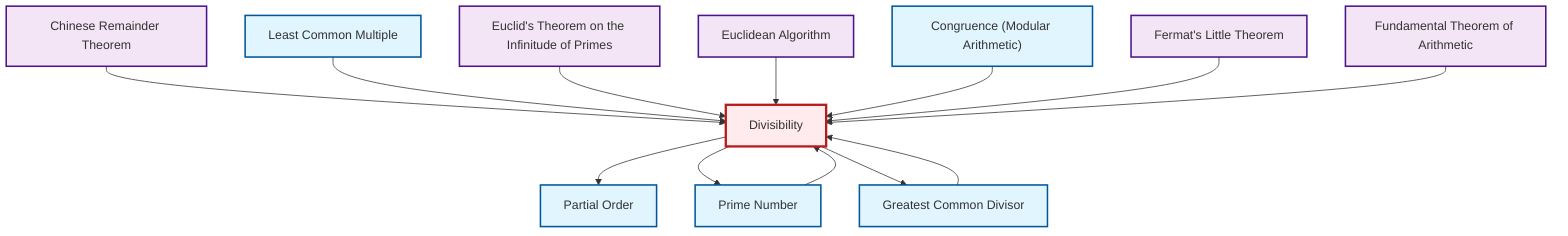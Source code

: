 graph TD
    classDef definition fill:#e1f5fe,stroke:#01579b,stroke-width:2px
    classDef theorem fill:#f3e5f5,stroke:#4a148c,stroke-width:2px
    classDef axiom fill:#fff3e0,stroke:#e65100,stroke-width:2px
    classDef example fill:#e8f5e9,stroke:#1b5e20,stroke-width:2px
    classDef current fill:#ffebee,stroke:#b71c1c,stroke-width:3px
    thm-euclidean-algorithm["Euclidean Algorithm"]:::theorem
    def-lcm["Least Common Multiple"]:::definition
    thm-fermat-little["Fermat's Little Theorem"]:::theorem
    def-prime["Prime Number"]:::definition
    def-gcd["Greatest Common Divisor"]:::definition
    thm-fundamental-arithmetic["Fundamental Theorem of Arithmetic"]:::theorem
    thm-euclid-infinitude-primes["Euclid's Theorem on the Infinitude of Primes"]:::theorem
    def-congruence["Congruence (Modular Arithmetic)"]:::definition
    def-partial-order["Partial Order"]:::definition
    thm-chinese-remainder["Chinese Remainder Theorem"]:::theorem
    def-divisibility["Divisibility"]:::definition
    thm-chinese-remainder --> def-divisibility
    def-divisibility --> def-partial-order
    def-lcm --> def-divisibility
    thm-euclid-infinitude-primes --> def-divisibility
    def-prime --> def-divisibility
    def-divisibility --> def-prime
    thm-euclidean-algorithm --> def-divisibility
    def-congruence --> def-divisibility
    thm-fermat-little --> def-divisibility
    thm-fundamental-arithmetic --> def-divisibility
    def-gcd --> def-divisibility
    def-divisibility --> def-gcd
    class def-divisibility current